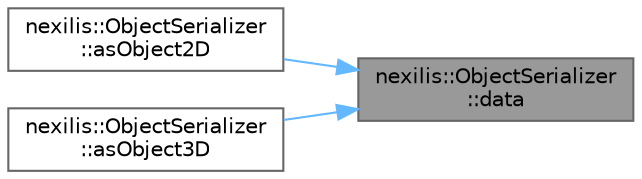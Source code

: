 digraph "nexilis::ObjectSerializer::data"
{
 // LATEX_PDF_SIZE
  bgcolor="transparent";
  edge [fontname=Helvetica,fontsize=10,labelfontname=Helvetica,labelfontsize=10];
  node [fontname=Helvetica,fontsize=10,shape=box,height=0.2,width=0.4];
  rankdir="RL";
  Node1 [id="Node000001",label="nexilis::ObjectSerializer\l::data",height=0.2,width=0.4,color="gray40", fillcolor="grey60", style="filled", fontcolor="black",tooltip=" "];
  Node1 -> Node2 [id="edge1_Node000001_Node000002",dir="back",color="steelblue1",style="solid",tooltip=" "];
  Node2 [id="Node000002",label="nexilis::ObjectSerializer\l::asObject2D",height=0.2,width=0.4,color="grey40", fillcolor="white", style="filled",URL="$de/dfb/classnexilis_1_1ObjectSerializer.html#a0a59b50d79c9172193f8d3cdaca3a1aa",tooltip=" "];
  Node1 -> Node3 [id="edge2_Node000001_Node000003",dir="back",color="steelblue1",style="solid",tooltip=" "];
  Node3 [id="Node000003",label="nexilis::ObjectSerializer\l::asObject3D",height=0.2,width=0.4,color="grey40", fillcolor="white", style="filled",URL="$de/dfb/classnexilis_1_1ObjectSerializer.html#afbd13a05be5c9dff29f3f48a693c3917",tooltip=" "];
}
